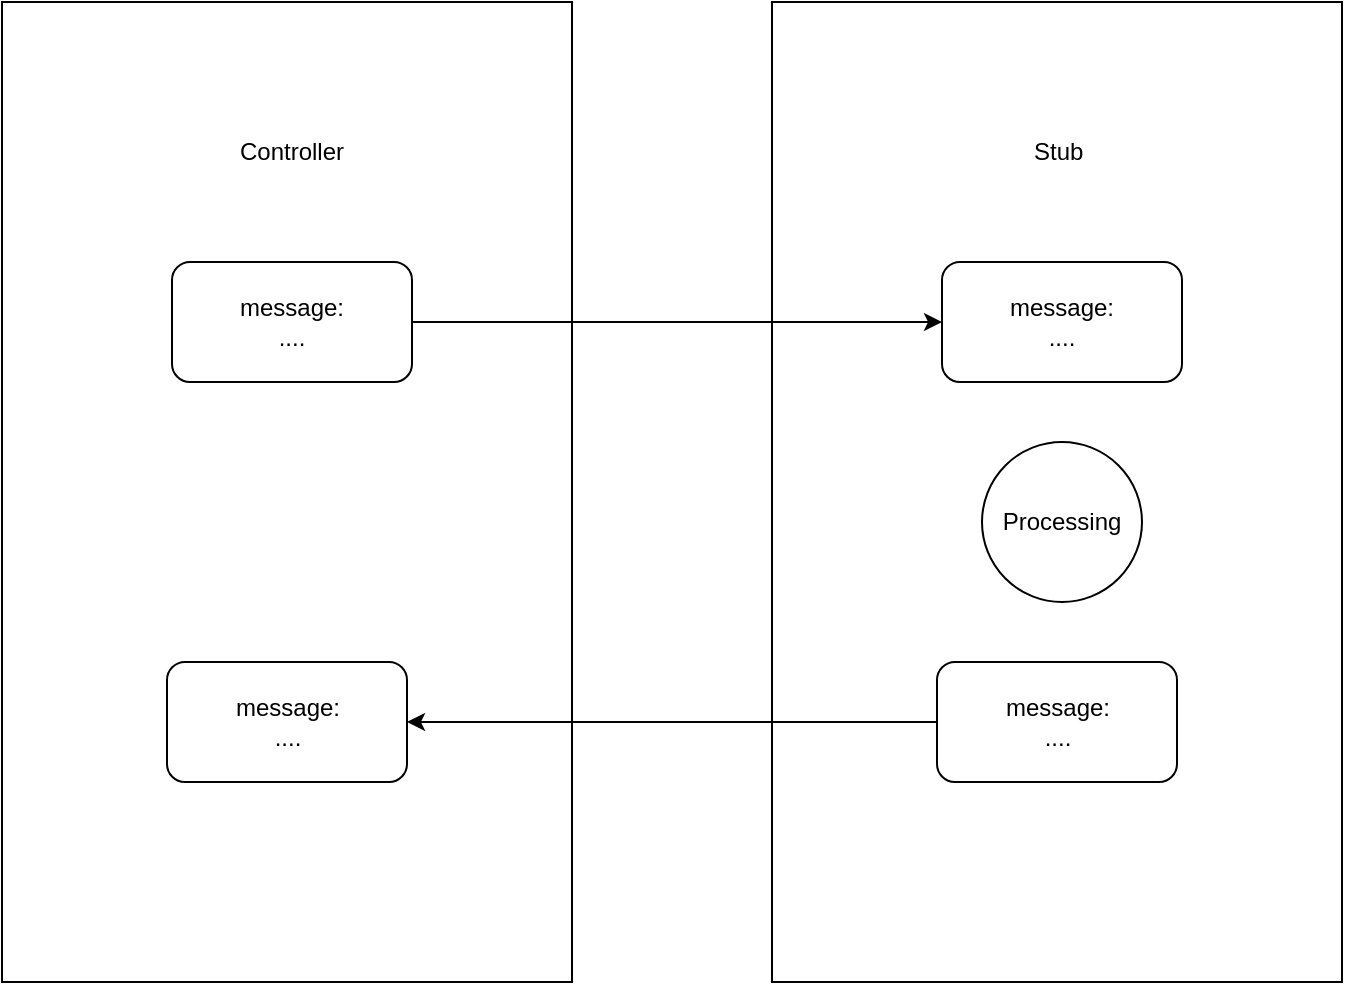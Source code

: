 <mxfile>
    <diagram id="5CYIl0jeNRfJC7iL6b-Q" name="Page-1">
        <mxGraphModel dx="750" dy="608" grid="1" gridSize="10" guides="1" tooltips="1" connect="1" arrows="1" fold="1" page="1" pageScale="1" pageWidth="850" pageHeight="1100" math="0" shadow="0">
            <root>
                <mxCell id="0"/>
                <mxCell id="1" parent="0"/>
                <mxCell id="3" value="" style="rounded=0;whiteSpace=wrap;html=1;" vertex="1" parent="1">
                    <mxGeometry x="130" y="130" width="285" height="490" as="geometry"/>
                </mxCell>
                <mxCell id="5" value="" style="rounded=0;whiteSpace=wrap;html=1;" vertex="1" parent="1">
                    <mxGeometry x="515" y="130" width="285" height="490" as="geometry"/>
                </mxCell>
                <mxCell id="8" style="edgeStyle=none;html=1;entryX=0;entryY=0.5;entryDx=0;entryDy=0;" edge="1" parent="1" source="2" target="7">
                    <mxGeometry relative="1" as="geometry"/>
                </mxCell>
                <mxCell id="2" value="message:&lt;br&gt;...." style="rounded=1;whiteSpace=wrap;html=1;" vertex="1" parent="1">
                    <mxGeometry x="215" y="260" width="120" height="60" as="geometry"/>
                </mxCell>
                <mxCell id="4" value="Controller" style="text;html=1;strokeColor=none;fillColor=none;align=center;verticalAlign=middle;whiteSpace=wrap;rounded=0;" vertex="1" parent="1">
                    <mxGeometry x="245" y="190" width="60" height="30" as="geometry"/>
                </mxCell>
                <mxCell id="6" value="Stub&amp;nbsp;" style="text;html=1;strokeColor=none;fillColor=none;align=center;verticalAlign=middle;whiteSpace=wrap;rounded=0;" vertex="1" parent="1">
                    <mxGeometry x="630" y="190" width="60" height="30" as="geometry"/>
                </mxCell>
                <mxCell id="7" value="message:&lt;br&gt;...." style="rounded=1;whiteSpace=wrap;html=1;" vertex="1" parent="1">
                    <mxGeometry x="600" y="260" width="120" height="60" as="geometry"/>
                </mxCell>
                <mxCell id="9" value="Processing" style="ellipse;whiteSpace=wrap;html=1;aspect=fixed;" vertex="1" parent="1">
                    <mxGeometry x="620" y="350" width="80" height="80" as="geometry"/>
                </mxCell>
                <mxCell id="11" style="edgeStyle=none;html=1;entryX=1;entryY=0.5;entryDx=0;entryDy=0;" edge="1" parent="1" source="10" target="12">
                    <mxGeometry relative="1" as="geometry"/>
                </mxCell>
                <mxCell id="10" value="message:&lt;br&gt;...." style="rounded=1;whiteSpace=wrap;html=1;" vertex="1" parent="1">
                    <mxGeometry x="597.5" y="460" width="120" height="60" as="geometry"/>
                </mxCell>
                <mxCell id="12" value="message:&lt;br&gt;...." style="rounded=1;whiteSpace=wrap;html=1;" vertex="1" parent="1">
                    <mxGeometry x="212.5" y="460" width="120" height="60" as="geometry"/>
                </mxCell>
            </root>
        </mxGraphModel>
    </diagram>
</mxfile>
